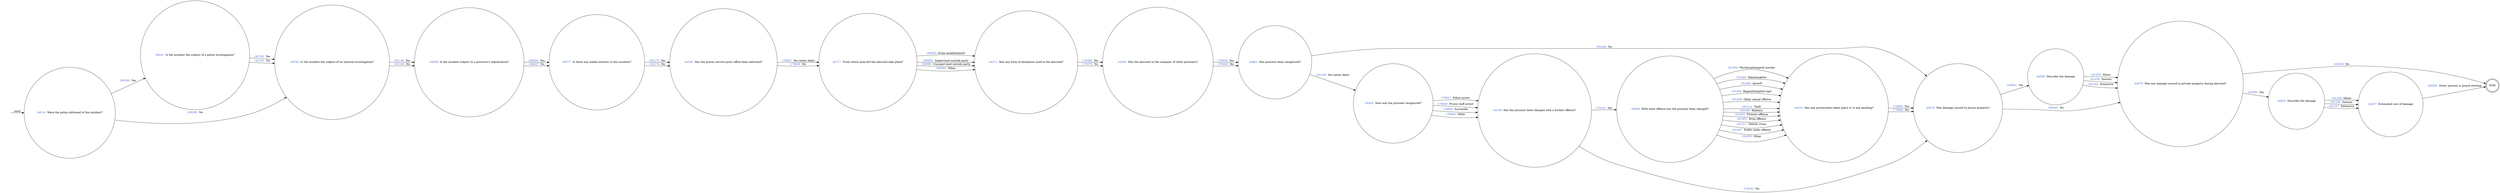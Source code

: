 digraph ABSCOND_1 {
  rankdir=LR;
  node [shape = circle];

  START_NODE [label="", shape=none];
  START_NODE -> 44534 [label = "start"];
  END_NODE [label="END", shape="doublecircle"];
  44198 [label=< <FONT COLOR="royalblue">44198 </FONT> Has the prisoner been charged with a further offence? >];
  44198 -> 44854 [label=< <FONT COLOR="royalblue">179161 </FONT> Yes >];
  44198 -> 44615 [label=< <FONT COLOR="royalblue">179162 </FONT> No >];
  44271 [label=< <FONT COLOR="royalblue">44271 </FONT> Was any form of deception used in the abscond? >];
  44271 -> 44284 [label=< <FONT COLOR="royalblue">179380 </FONT> Yes >];
  44271 -> 44284 [label=< <FONT COLOR="royalblue">179379 </FONT> No >];
  44284 [label=< <FONT COLOR="royalblue">44284 </FONT> Was the abscond in the company of other prisoners? >];
  44284 -> 44861 [label=< <FONT COLOR="royalblue">179406 </FONT> Yes >];
  44284 -> 44861 [label=< <FONT COLOR="royalblue">179405 </FONT> No >];
  44326 [label=< <FONT COLOR="royalblue">44326 </FONT> Has the prison service press office been informed? >];
  44326 -> 44717 [label=< <FONT COLOR="royalblue">179607 </FONT> Yes (enter date) >];
  44326 -> 44717 [label=< <FONT COLOR="royalblue">179606 </FONT> No >];
  44402 [label=< <FONT COLOR="royalblue">44402 </FONT> How was the prisoner recaptured? >];
  44402 -> 44198 [label=< <FONT COLOR="royalblue">179847 </FONT> Police arrest >];
  44402 -> 44198 [label=< <FONT COLOR="royalblue">179848 </FONT> Prison staff arrest >];
  44402 -> 44198 [label=< <FONT COLOR="royalblue">179849 </FONT> Surrender >];
  44402 -> 44198 [label=< <FONT COLOR="royalblue">179846 </FONT> Other >];
  44416 [label=< <FONT COLOR="royalblue">44416 </FONT> Has any prosecution taken place or is any pending? >];
  44416 -> 44615 [label=< <FONT COLOR="royalblue">179890 </FONT> Yes >];
  44416 -> 44615 [label=< <FONT COLOR="royalblue">179889 </FONT> No >];
  44467 [label=< <FONT COLOR="royalblue">44467 </FONT> Estimated cost of damage >];
  44467 -> END_NODE [label=< <FONT COLOR="royalblue">180085 </FONT> Enter amount in pound sterling >];
  44534 [label=< <FONT COLOR="royalblue">44534 </FONT> Were the police informed of the incident? >];
  44534 -> 44941 [label=< <FONT COLOR="royalblue">180389 </FONT> Yes >];
  44534 -> 44766 [label=< <FONT COLOR="royalblue">180390 </FONT> No >];
  44609 [label=< <FONT COLOR="royalblue">44609 </FONT> Is the incident subject to a governor&#39;s adjudication? >];
  44609 -> 45077 [label=< <FONT COLOR="royalblue">180628 </FONT> Yes >];
  44609 -> 45077 [label=< <FONT COLOR="royalblue">180627 </FONT> No >];
  44615 [label=< <FONT COLOR="royalblue">44615 </FONT> Was damage caused to prison property? >];
  44615 -> 44868 [label=< <FONT COLOR="royalblue">180641 </FONT> Yes >];
  44615 -> 44976 [label=< <FONT COLOR="royalblue">180642 </FONT> No >];
  44717 [label=< <FONT COLOR="royalblue">44717 </FONT> From which area did the abscond take place? >];
  44717 -> 44271 [label=< <FONT COLOR="royalblue">180993 </FONT> From establishment >];
  44717 -> 44271 [label=< <FONT COLOR="royalblue">180995 </FONT> Supervised outside party >];
  44717 -> 44271 [label=< <FONT COLOR="royalblue">180996 </FONT> Unsupervised outside party >];
  44717 -> 44271 [label=< <FONT COLOR="royalblue">180994 </FONT> Other >];
  44766 [label=< <FONT COLOR="royalblue">44766 </FONT> Is the incident the subject of an internal investigation? >];
  44766 -> 44609 [label=< <FONT COLOR="royalblue">181146 </FONT> Yes >];
  44766 -> 44609 [label=< <FONT COLOR="royalblue">181145 </FONT> No >];
  44800 [label=< <FONT COLOR="royalblue">44800 </FONT> Describe the damage >];
  44800 -> 44467 [label=< <FONT COLOR="royalblue">181258 </FONT> Minor >];
  44800 -> 44467 [label=< <FONT COLOR="royalblue">181259 </FONT> Serious >];
  44800 -> 44467 [label=< <FONT COLOR="royalblue">181257 </FONT> Extensive >];
  44854 [label=< <FONT COLOR="royalblue">44854 </FONT> With what offence has the prisoner been charged? >];
  44854 -> 44416 [label=< <FONT COLOR="royalblue">181404 </FONT> Murder/attempted murder >];
  44854 -> 44416 [label=< <FONT COLOR="royalblue">181403 </FONT> Manslaughter >];
  44854 -> 44416 [label=< <FONT COLOR="royalblue">181400 </FONT> Assault >];
  44854 -> 44416 [label=< <FONT COLOR="royalblue">181408 </FONT> Rape/attempted rape >];
  44854 -> 44416 [label=< <FONT COLOR="royalblue">181406 </FONT> Other sexual offence >];
  44854 -> 44416 [label=< <FONT COLOR="royalblue">181410 </FONT> Theft >];
  44854 -> 44416 [label=< <FONT COLOR="royalblue">181409 </FONT> Robbery >];
  44854 -> 44416 [label=< <FONT COLOR="royalblue">181402 </FONT> Firearm offence >];
  44854 -> 44416 [label=< <FONT COLOR="royalblue">181401 </FONT> Drug offence >];
  44854 -> 44416 [label=< <FONT COLOR="royalblue">181411 </FONT> Vehicle crime >];
  44854 -> 44416 [label=< <FONT COLOR="royalblue">181407 </FONT> Public order offence >];
  44854 -> 44416 [label=< <FONT COLOR="royalblue">181405 </FONT> Other >];
  44861 [label=< <FONT COLOR="royalblue">44861 </FONT> Has prisoner been recaptured? >];
  44861 -> 44402 [label=< <FONT COLOR="royalblue">181439 </FONT> Yes (enter date) >];
  44861 -> 44615 [label=< <FONT COLOR="royalblue">181440 </FONT> No >];
  44868 [label=< <FONT COLOR="royalblue">44868 </FONT> Describe the damage >];
  44868 -> 44976 [label=< <FONT COLOR="royalblue">181455 </FONT> Minor >];
  44868 -> 44976 [label=< <FONT COLOR="royalblue">181456 </FONT> Serious >];
  44868 -> 44976 [label=< <FONT COLOR="royalblue">181454 </FONT> Extensive >];
  44941 [label=< <FONT COLOR="royalblue">44941 </FONT> Is the incident the subject of a police investigation? >];
  44941 -> 44766 [label=< <FONT COLOR="royalblue">181762 </FONT> Yes >];
  44941 -> 44766 [label=< <FONT COLOR="royalblue">181761 </FONT> No >];
  44976 [label=< <FONT COLOR="royalblue">44976 </FONT> Was any damage caused to private property during abscond? >];
  44976 -> 44800 [label=< <FONT COLOR="royalblue">181892 </FONT> Yes >];
  44976 -> END_NODE [label=< <FONT COLOR="royalblue">181893 </FONT> No >];
  45077 [label=< <FONT COLOR="royalblue">45077 </FONT> Is there any media interest in this incident? >];
  45077 -> 44326 [label=< <FONT COLOR="royalblue">182275 </FONT> Yes >];
  45077 -> 44326 [label=< <FONT COLOR="royalblue">182274 </FONT> No >];
}